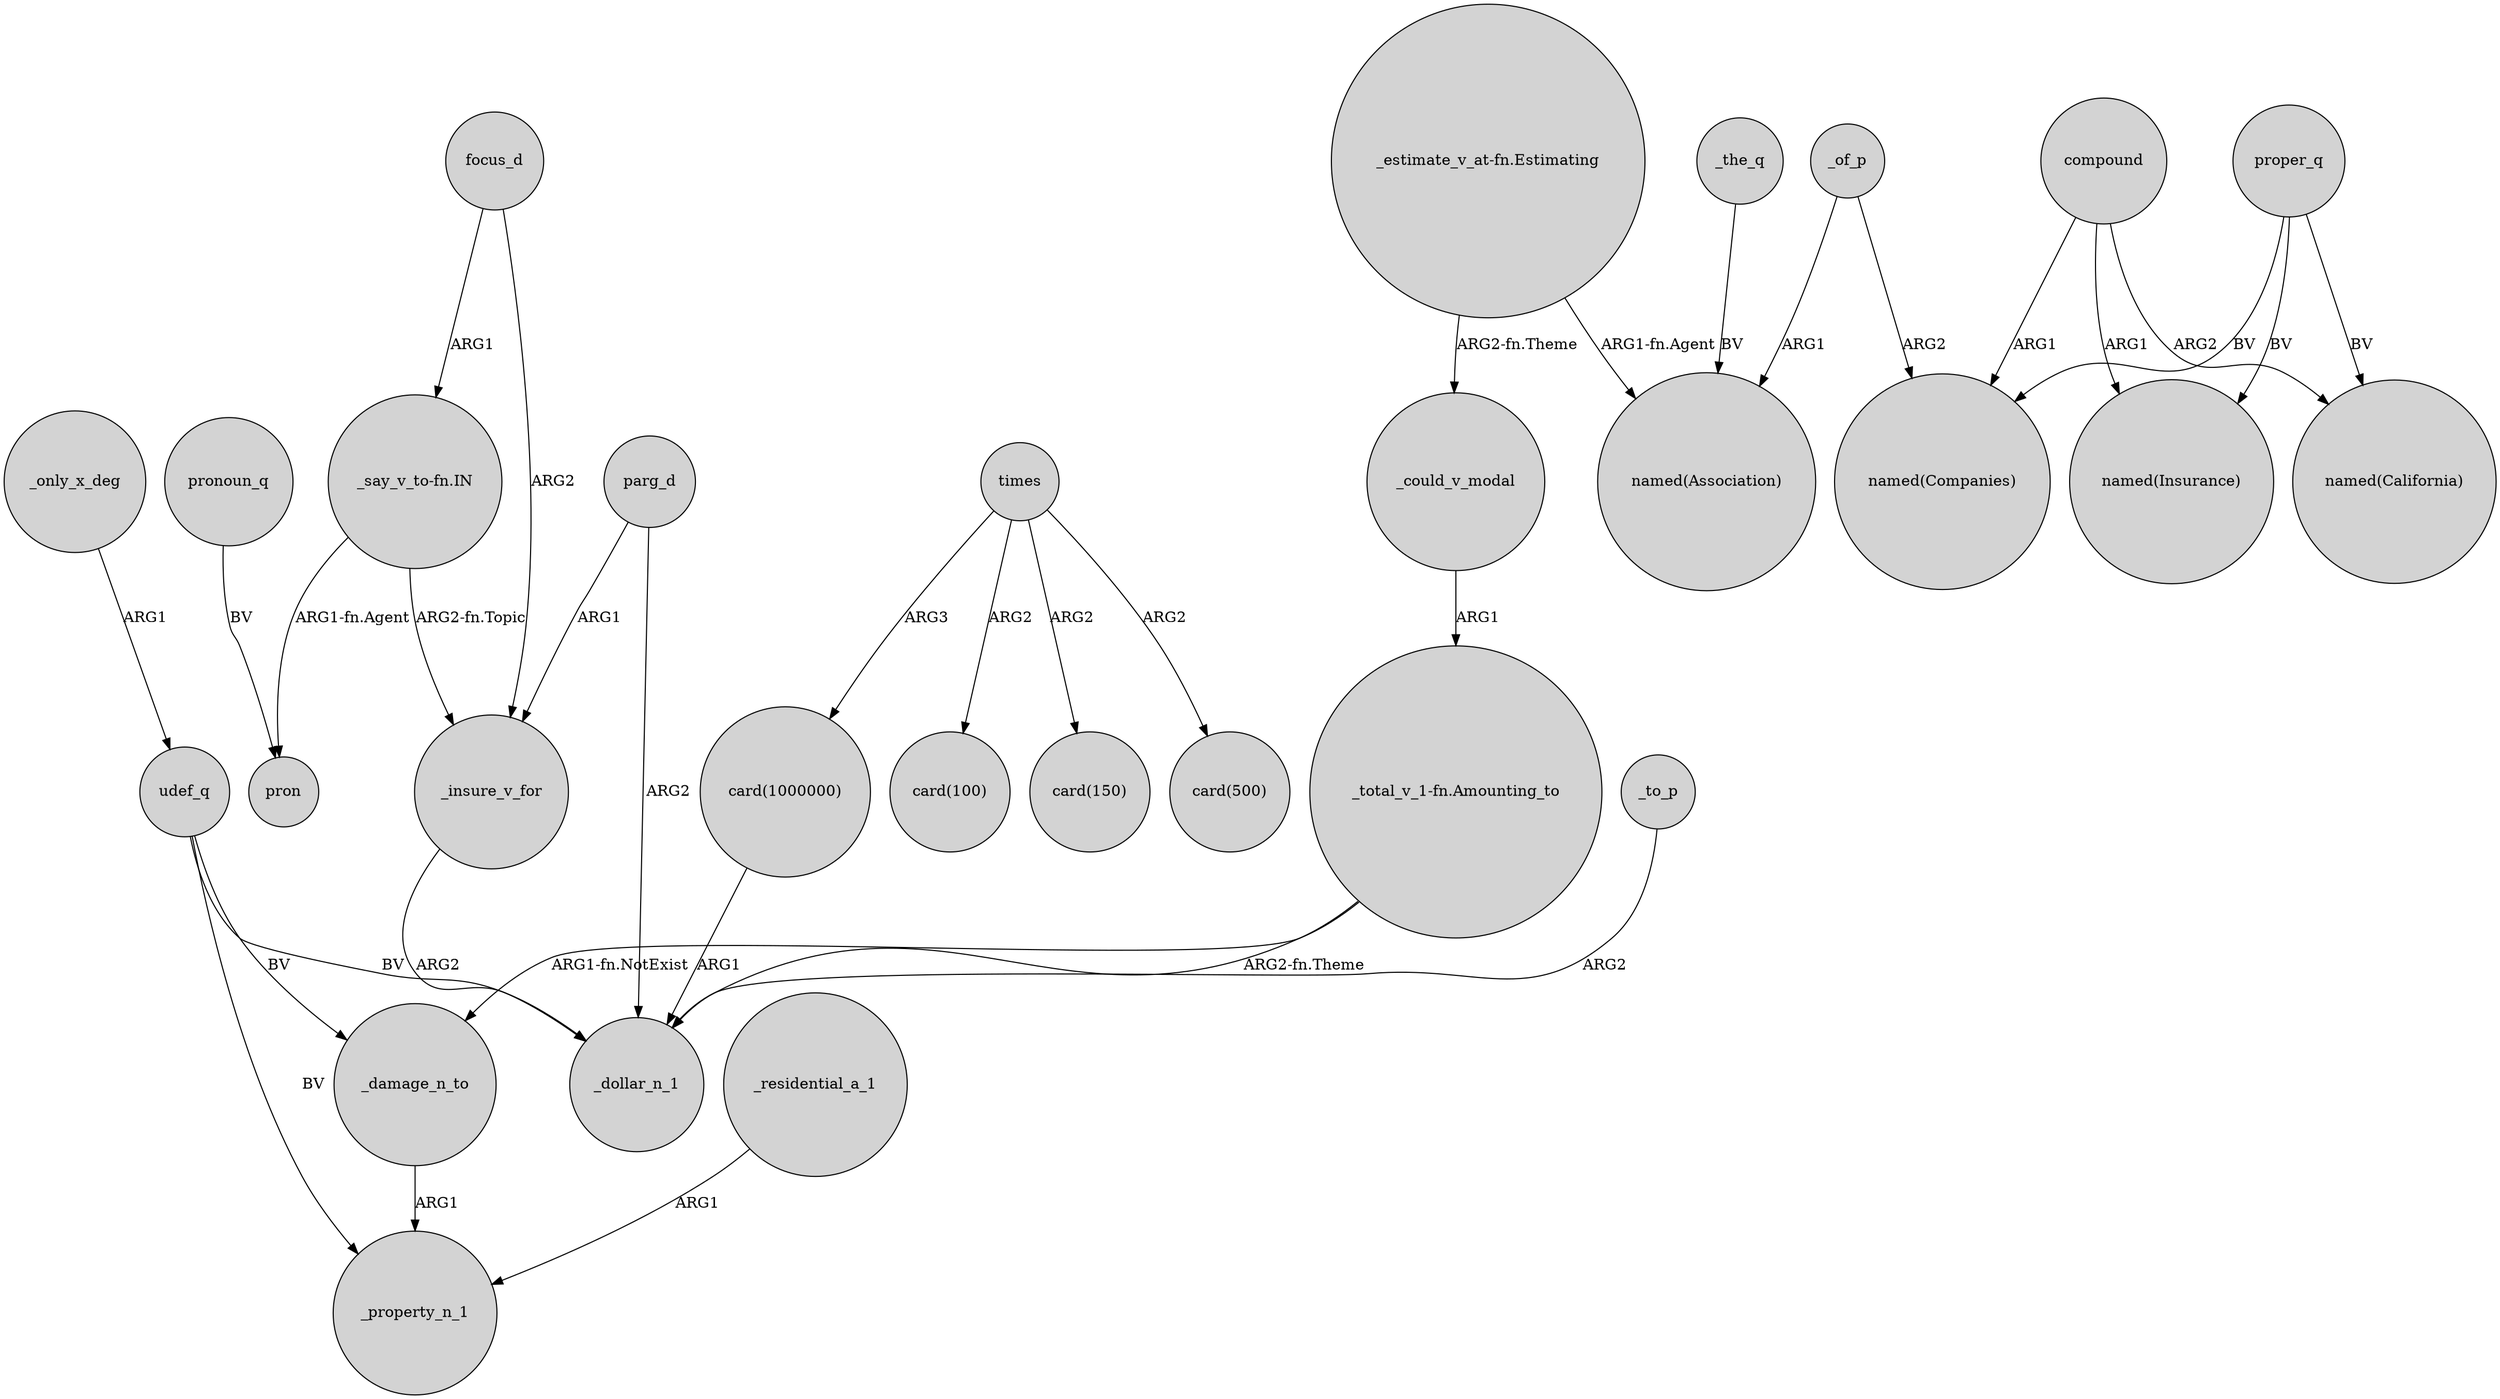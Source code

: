 digraph {
	node [shape=circle style=filled]
	_only_x_deg -> udef_q [label=ARG1]
	"card(1000000)" -> _dollar_n_1 [label=ARG1]
	"_total_v_1-fn.Amounting_to" -> _damage_n_to [label="ARG1-fn.NotExist"]
	"_estimate_v_at-fn.Estimating" -> _could_v_modal [label="ARG2-fn.Theme"]
	_to_p -> _dollar_n_1 [label=ARG2]
	focus_d -> _insure_v_for [label=ARG2]
	times -> "card(100)" [label=ARG2]
	_of_p -> "named(Companies)" [label=ARG2]
	compound -> "named(Companies)" [label=ARG1]
	proper_q -> "named(California)" [label=BV]
	times -> "card(150)" [label=ARG2]
	_of_p -> "named(Association)" [label=ARG1]
	"_say_v_to-fn.IN" -> _insure_v_for [label="ARG2-fn.Topic"]
	pronoun_q -> pron [label=BV]
	times -> "card(1000000)" [label=ARG3]
	parg_d -> _insure_v_for [label=ARG1]
	times -> "card(500)" [label=ARG2]
	proper_q -> "named(Companies)" [label=BV]
	udef_q -> _damage_n_to [label=BV]
	udef_q -> _property_n_1 [label=BV]
	"_estimate_v_at-fn.Estimating" -> "named(Association)" [label="ARG1-fn.Agent"]
	proper_q -> "named(Insurance)" [label=BV]
	"_say_v_to-fn.IN" -> pron [label="ARG1-fn.Agent"]
	compound -> "named(California)" [label=ARG2]
	parg_d -> _dollar_n_1 [label=ARG2]
	_damage_n_to -> _property_n_1 [label=ARG1]
	_the_q -> "named(Association)" [label=BV]
	compound -> "named(Insurance)" [label=ARG1]
	_insure_v_for -> _dollar_n_1 [label=ARG2]
	"_total_v_1-fn.Amounting_to" -> _dollar_n_1 [label="ARG2-fn.Theme"]
	_could_v_modal -> "_total_v_1-fn.Amounting_to" [label=ARG1]
	udef_q -> _dollar_n_1 [label=BV]
	focus_d -> "_say_v_to-fn.IN" [label=ARG1]
	_residential_a_1 -> _property_n_1 [label=ARG1]
}

